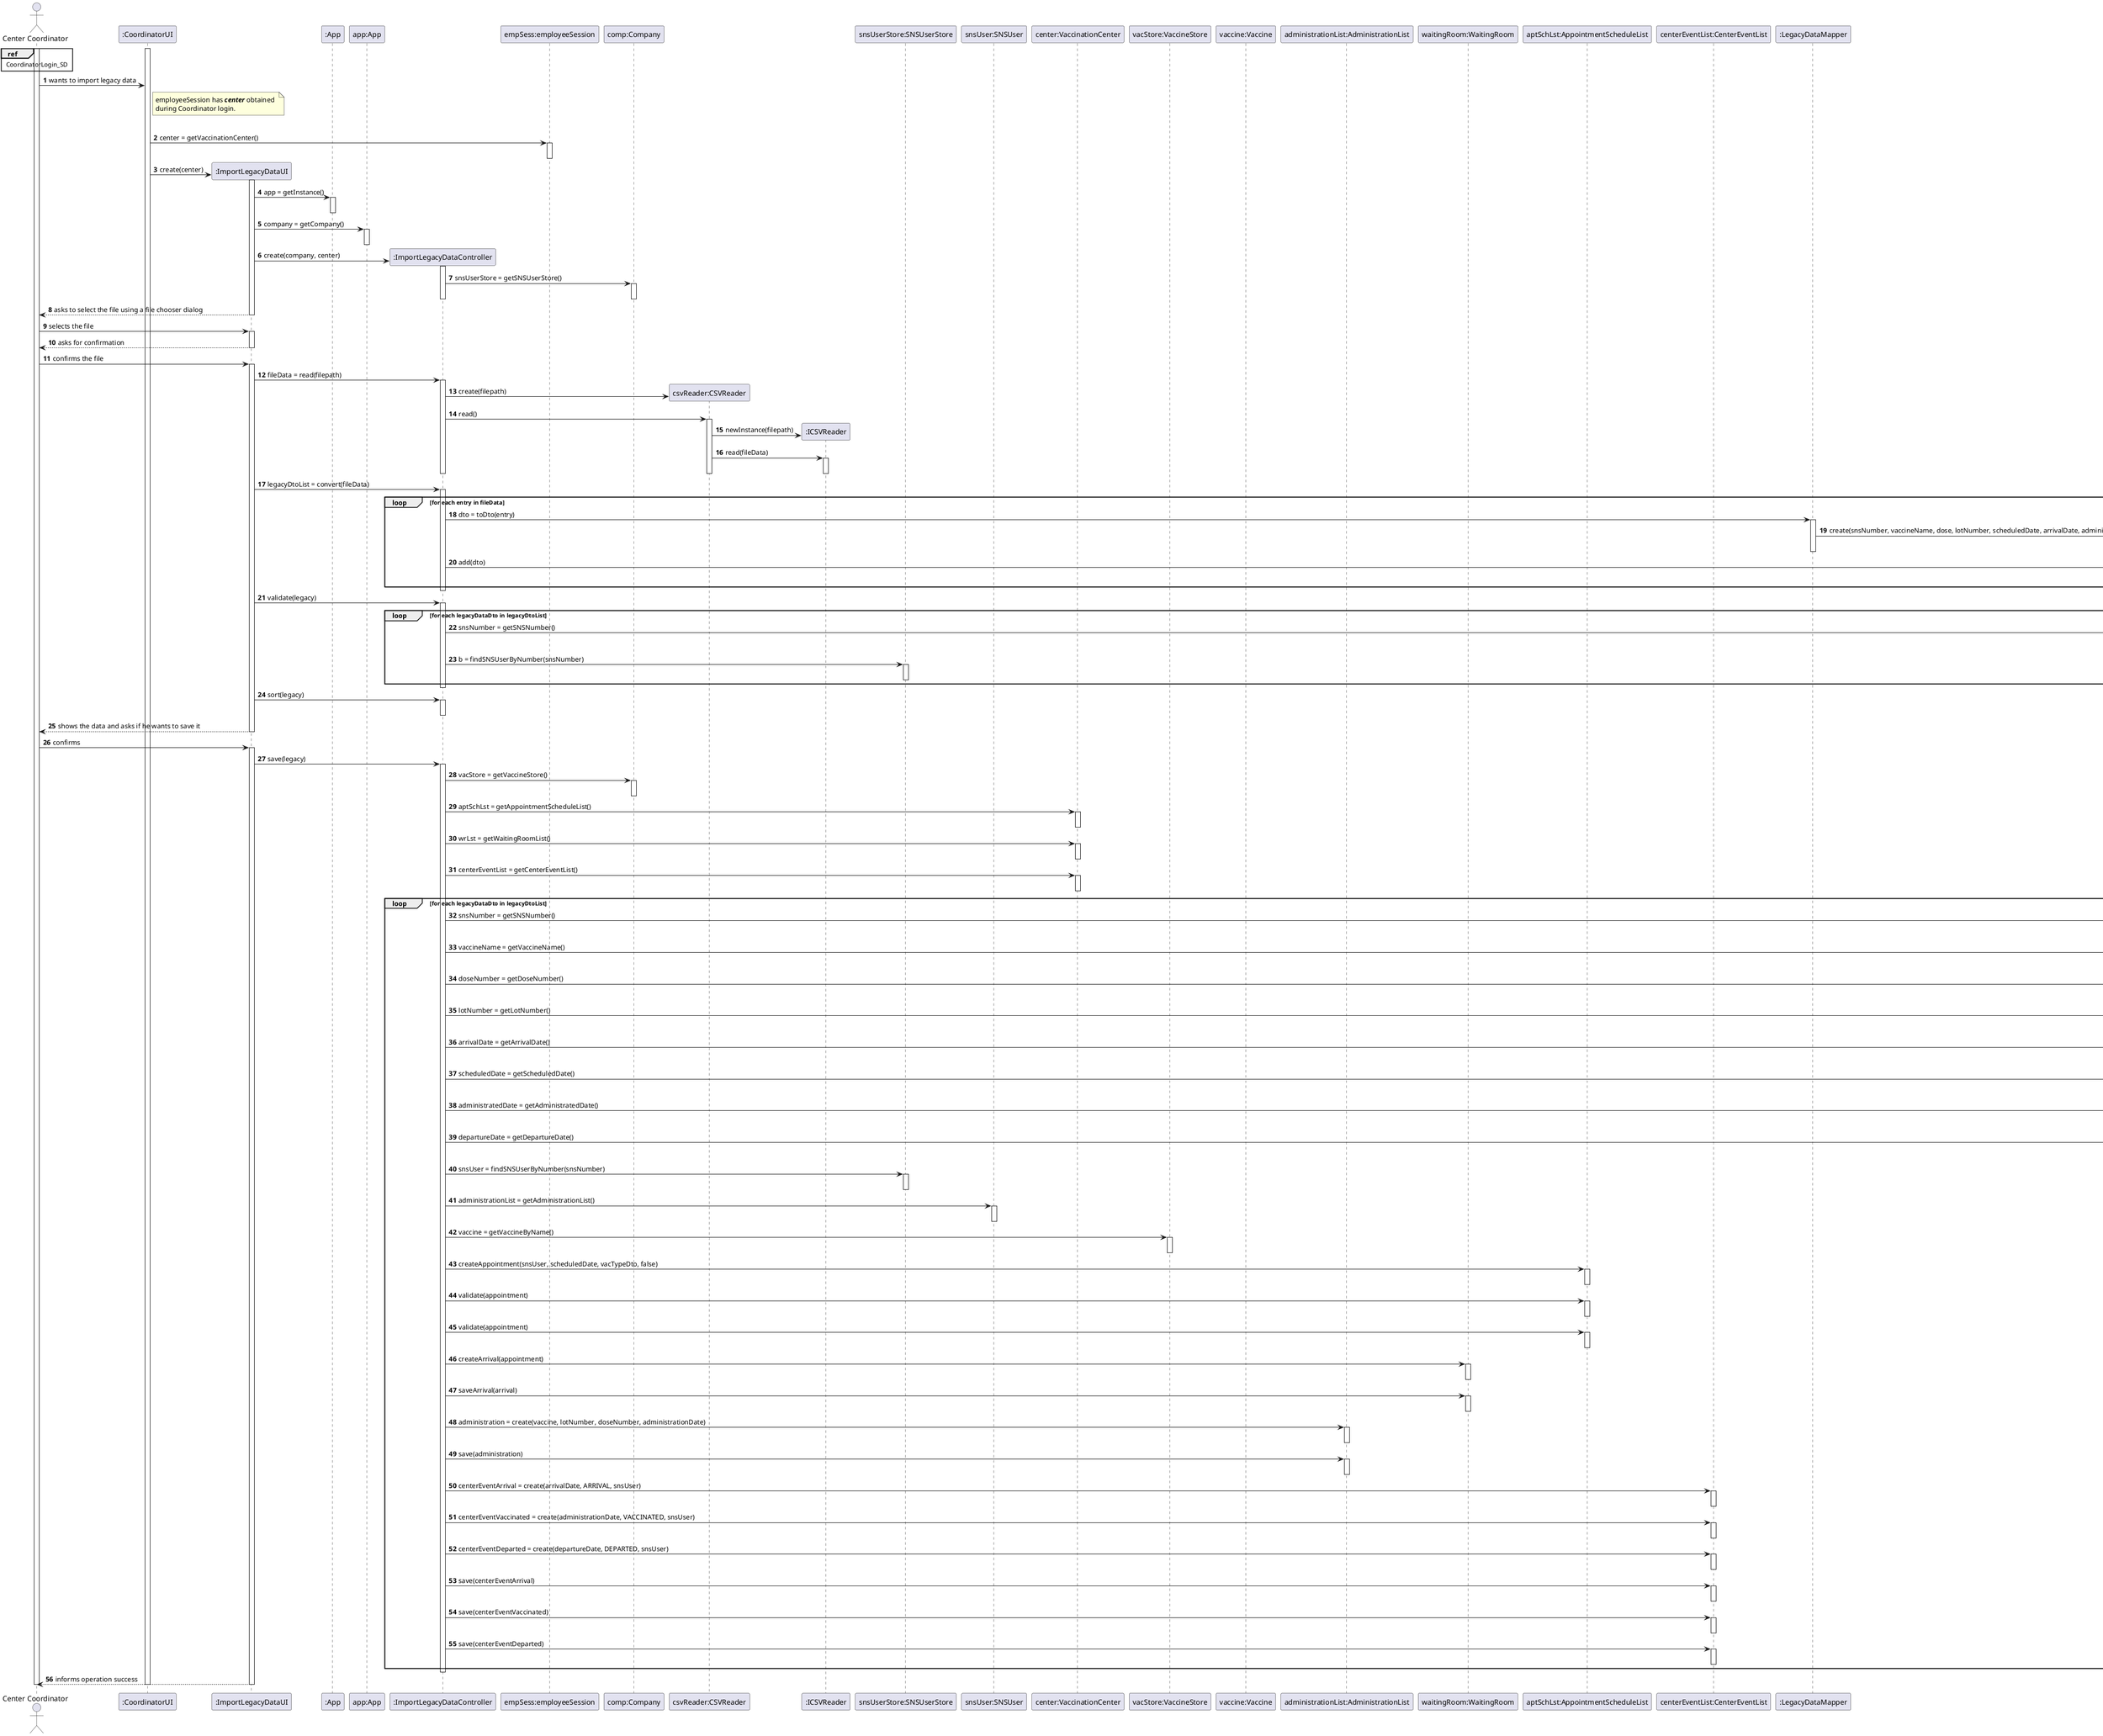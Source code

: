 @startuml US17_SD
autonumber

actor "Center Coordinator" as COORDINATOR

participant ":CoordinatorUI" as CUI
participant ":ImportLegacyDataUI" as UI
participant ":App" as _APP
participant "app:App" as APP
participant ":ImportLegacyDataController" as CTRL
participant "empSess:employeeSession" as SESSION
participant "comp:Company" as COMPANY
participant "csvReader:CSVReader" as CSVREADER
participant ":ICSVReader" as ICSV
participant "snsUserStore:SNSUserStore" as SNSSTORE
participant "snsUser:SNSUser" as SNSUSER
participant "center:VaccinationCenter" as CENTER
participant "vacStore:VaccineStore" as VACCINESTORE
participant "vaccine:Vaccine" as VACCINE
participant "administrationList:AdministrationList" as ADLST
participant "waitingRoom:WaitingRoom" as WR
participant "aptSchLst:AppointmentScheduleList" as APTSCHLST
participant "centerEventList:CenterEventList" as CELIST
participant ":LegacyDataMapper" as MAPPER
participant "legacyDataDto:LegacyDataDTO" as DTO
participant "legacyDtoList:List<LegacyDataDTO>" as LIST_DTOS
participant "appointment:Appointment" as APT
participant "arrival:Arrival" as ARRIVAL
participant "administration:Administration" as ADMINISTRATION
participant "fileData:List<String[]>" as LIST_FILEDATA

activate COORDINATOR
  ref over COORDINATOR
    ' !include ../../CoordinatorLogin_SD.puml!
    ' ![[../../CoordinatorLogin_SD.puml]]
    ' ![[../../CoordinatorLogin_SD.svg]]
    CoordinatorLogin_SD
  end ref

  activate CUI
  COORDINATOR -> CUI : wants to import legacy data

      note right of CUI
        employeeSession has <i><b>center</b></i> obtained 
        during Coordinator login.
      end note

      |||

    CUI -> SESSION : center = getVaccinationCenter()
    activate SESSION
    deactivate SESSION

    CUI -> UI ** : create(center)
    activate UI

      UI -> _APP : app = getInstance()
      activate _APP
      deactivate _APP

      UI -> APP : company = getCompany()
      activate APP
      deactivate APP

      UI -> CTRL ** : create(company, center)
      activate CTRL
        CTRL -> COMPANY : snsUserStore = getSNSUserStore()
        activate COMPANY
        deactivate COMPANY
      deactivate CTRL
      
      COORDINATOR <-- UI : asks to select the file using a file chooser dialog
    deactivate UI

    COORDINATOR -> UI : selects the file
    activate UI
      COORDINATOR <-- UI : asks for confirmation
    deactivate UI
    COORDINATOR -> UI : confirms the file
    activate UI
    
      ' read data

      UI -> CTRL : fileData = read(filepath)
      activate CTRL
        CTRL -> CSVREADER ** : create(filepath)

        CTRL -> CSVREADER : read()
        activate CSVREADER
          CSVREADER -> ICSV ** : newInstance(filepath)
          CSVREADER -> ICSV : read(fileData)
          activate ICSV
          deactivate ICSV
        deactivate CSVREADER

      deactivate CTRL

      ' process data
      UI -> CTRL : legacyDtoList = convert(fileData)
      activate CTRL
        loop for each entry in fileData
          CTRL -> MAPPER : dto = toDto(entry)
          activate MAPPER
            MAPPER -> DTO : create(snsNumber, vaccineName, dose, lotNumber, scheduledDate, arrivalDate, administrationDate, leavingDate)
            activate DTO
            deactivate DTO
          deactivate MAPPER

          CTRL -> LIST_DTOS : add(dto)
          activate LIST_DTOS
          deactivate LIST_DTOS
        end
      deactivate CTRL

      UI -> CTRL : validate(legacy)
      activate CTRL
        loop for each legacyDataDto in legacyDtoList
          CTRL -> DTO : snsNumber = getSNSNumber()
          activate DTO
          deactivate DTO

          CTRL -> SNSSTORE : b = findSNSUserByNumber(snsNumber)
          activate SNSSTORE
          deactivate SNSSTORE
        end
      deactivate CTRL

      UI -> CTRL : sort(legacy)
      activate CTRL
      deactivate CTRL

      ' convert to list dto and send it to ui

      COORDINATOR <-- UI : shows the data and asks if he wants to save it
    deactivate UI

    COORDINATOR -> UI : confirms
    activate UI
      UI -> CTRL : save(legacy)
      activate CTRL
        CTRL -> COMPANY : vacStore = getVaccineStore()
        activate COMPANY
        deactivate COMPANY

        CTRL -> CENTER : aptSchLst = getAppointmentScheduleList()
        activate CENTER
        deactivate CENTER

        CTRL -> CENTER : wrLst = getWaitingRoomList()
        activate CENTER
        deactivate CENTER

        CTRL -> CENTER : centerEventList = getCenterEventList()
        activate CENTER
        deactivate CENTER

        loop for each legacyDataDto in legacyDtoList
          ' get data from dto
          CTRL -> DTO : snsNumber = getSNSNumber()
          activate DTO
          deactivate DTO

          CTRL -> DTO : vaccineName = getVaccineName()
          activate DTO
          deactivate DTO

          CTRL -> DTO : doseNumber = getDoseNumber()
          activate DTO
          deactivate DTO

          CTRL -> DTO : lotNumber = getLotNumber()
          activate DTO
          deactivate DTO

          CTRL -> DTO : arrivalDate = getArrivalDate()
          activate DTO
          deactivate DTO

          CTRL -> DTO : scheduledDate = getScheduledDate()
          activate DTO
          deactivate DTO

          CTRL -> DTO : administratedDate = getAdministratedDate()
          activate DTO
          deactivate DTO
          
          CTRL -> DTO : departureDate = getDepartureDate()
          activate DTO
          deactivate DTO

          ' get the snsUser
          CTRL -> SNSSTORE : snsUser = findSNSUserByNumber(snsNumber)
          activate SNSSTORE
          deactivate SNSSTORE

          ' get his administration list
          CTRL -> SNSUSER : administrationList = getAdministrationList()
          activate SNSUSER
          deactivate SNSUSER
          
          ' get the vaccine
          CTRL -> VACCINESTORE : vaccine = getVaccineByName()
          activate VACCINESTORE
          deactivate VACCINESTORE

          ' create appointment
          ' TODO: use DTO
          CTRL -> APTSCHLST : createAppointment(snsUser, scheduledDate, vacTypeDto, false)
          activate APTSCHLST
          deactivate APTSCHLST

          ' validate
          CTRL -> APTSCHLST : validate(appointment)
          activate APTSCHLST
          deactivate APTSCHLST

          ' save
          CTRL -> APTSCHLST : validate(appointment)
          activate APTSCHLST
          deactivate APTSCHLST

          ' create arrival
          CTRL -> WR : createArrival(appointment)
          activate WR
          deactivate WR

          ' save
          CTRL -> WR : saveArrival(arrival)
          activate WR
          deactivate WR

          ' create administration
          CTRL -> ADLST : administration = create(vaccine, lotNumber, doseNumber, administrationDate)
          activate ADLST
          deactivate ADLST

          CTRL -> ADLST : save(administration)
          activate ADLST
          deactivate ADLST

          ' create center events
          CTRL -> CELIST : centerEventArrival = create(arrivalDate, ARRIVAL, snsUser)
          activate CELIST
          deactivate CELIST

          CTRL -> CELIST : centerEventVaccinated = create(administrationDate, VACCINATED, snsUser)
          activate CELIST
          deactivate CELIST

          CTRL -> CELIST : centerEventDeparted = create(departureDate, DEPARTED, snsUser)
          activate CELIST
          deactivate CELIST

          ' save
          CTRL -> CELIST : save(centerEventArrival)
          activate CELIST
          deactivate CELIST

          CTRL -> CELIST : save(centerEventVaccinated)
          activate CELIST
          deactivate CELIST

          CTRL -> CELIST : save(centerEventDeparted)
          activate CELIST
          deactivate CELIST

        end
      deactivate CTRL
      COORDINATOR <-- UI : informs operation success
    deactivate UI

  deactivate CUI
deactivate COORDINATOR
@enduml
